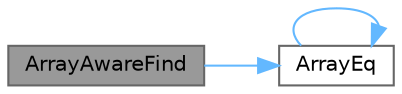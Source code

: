 digraph "ArrayAwareFind"
{
 // LATEX_PDF_SIZE
  bgcolor="transparent";
  edge [fontname=Helvetica,fontsize=10,labelfontname=Helvetica,labelfontsize=10];
  node [fontname=Helvetica,fontsize=10,shape=box,height=0.2,width=0.4];
  rankdir="LR";
  Node1 [id="Node000001",label="ArrayAwareFind",height=0.2,width=0.4,color="gray40", fillcolor="grey60", style="filled", fontcolor="black",tooltip=" "];
  Node1 -> Node2 [id="edge1_Node000001_Node000002",color="steelblue1",style="solid",tooltip=" "];
  Node2 [id="Node000002",label="ArrayEq",height=0.2,width=0.4,color="grey40", fillcolor="white", style="filled",URL="$namespacetesting_1_1internal.html#a4290fdb0c0d7ce6f09d11d80ebe064e3",tooltip=" "];
  Node2 -> Node2 [id="edge2_Node000002_Node000002",color="steelblue1",style="solid",tooltip=" "];
}
